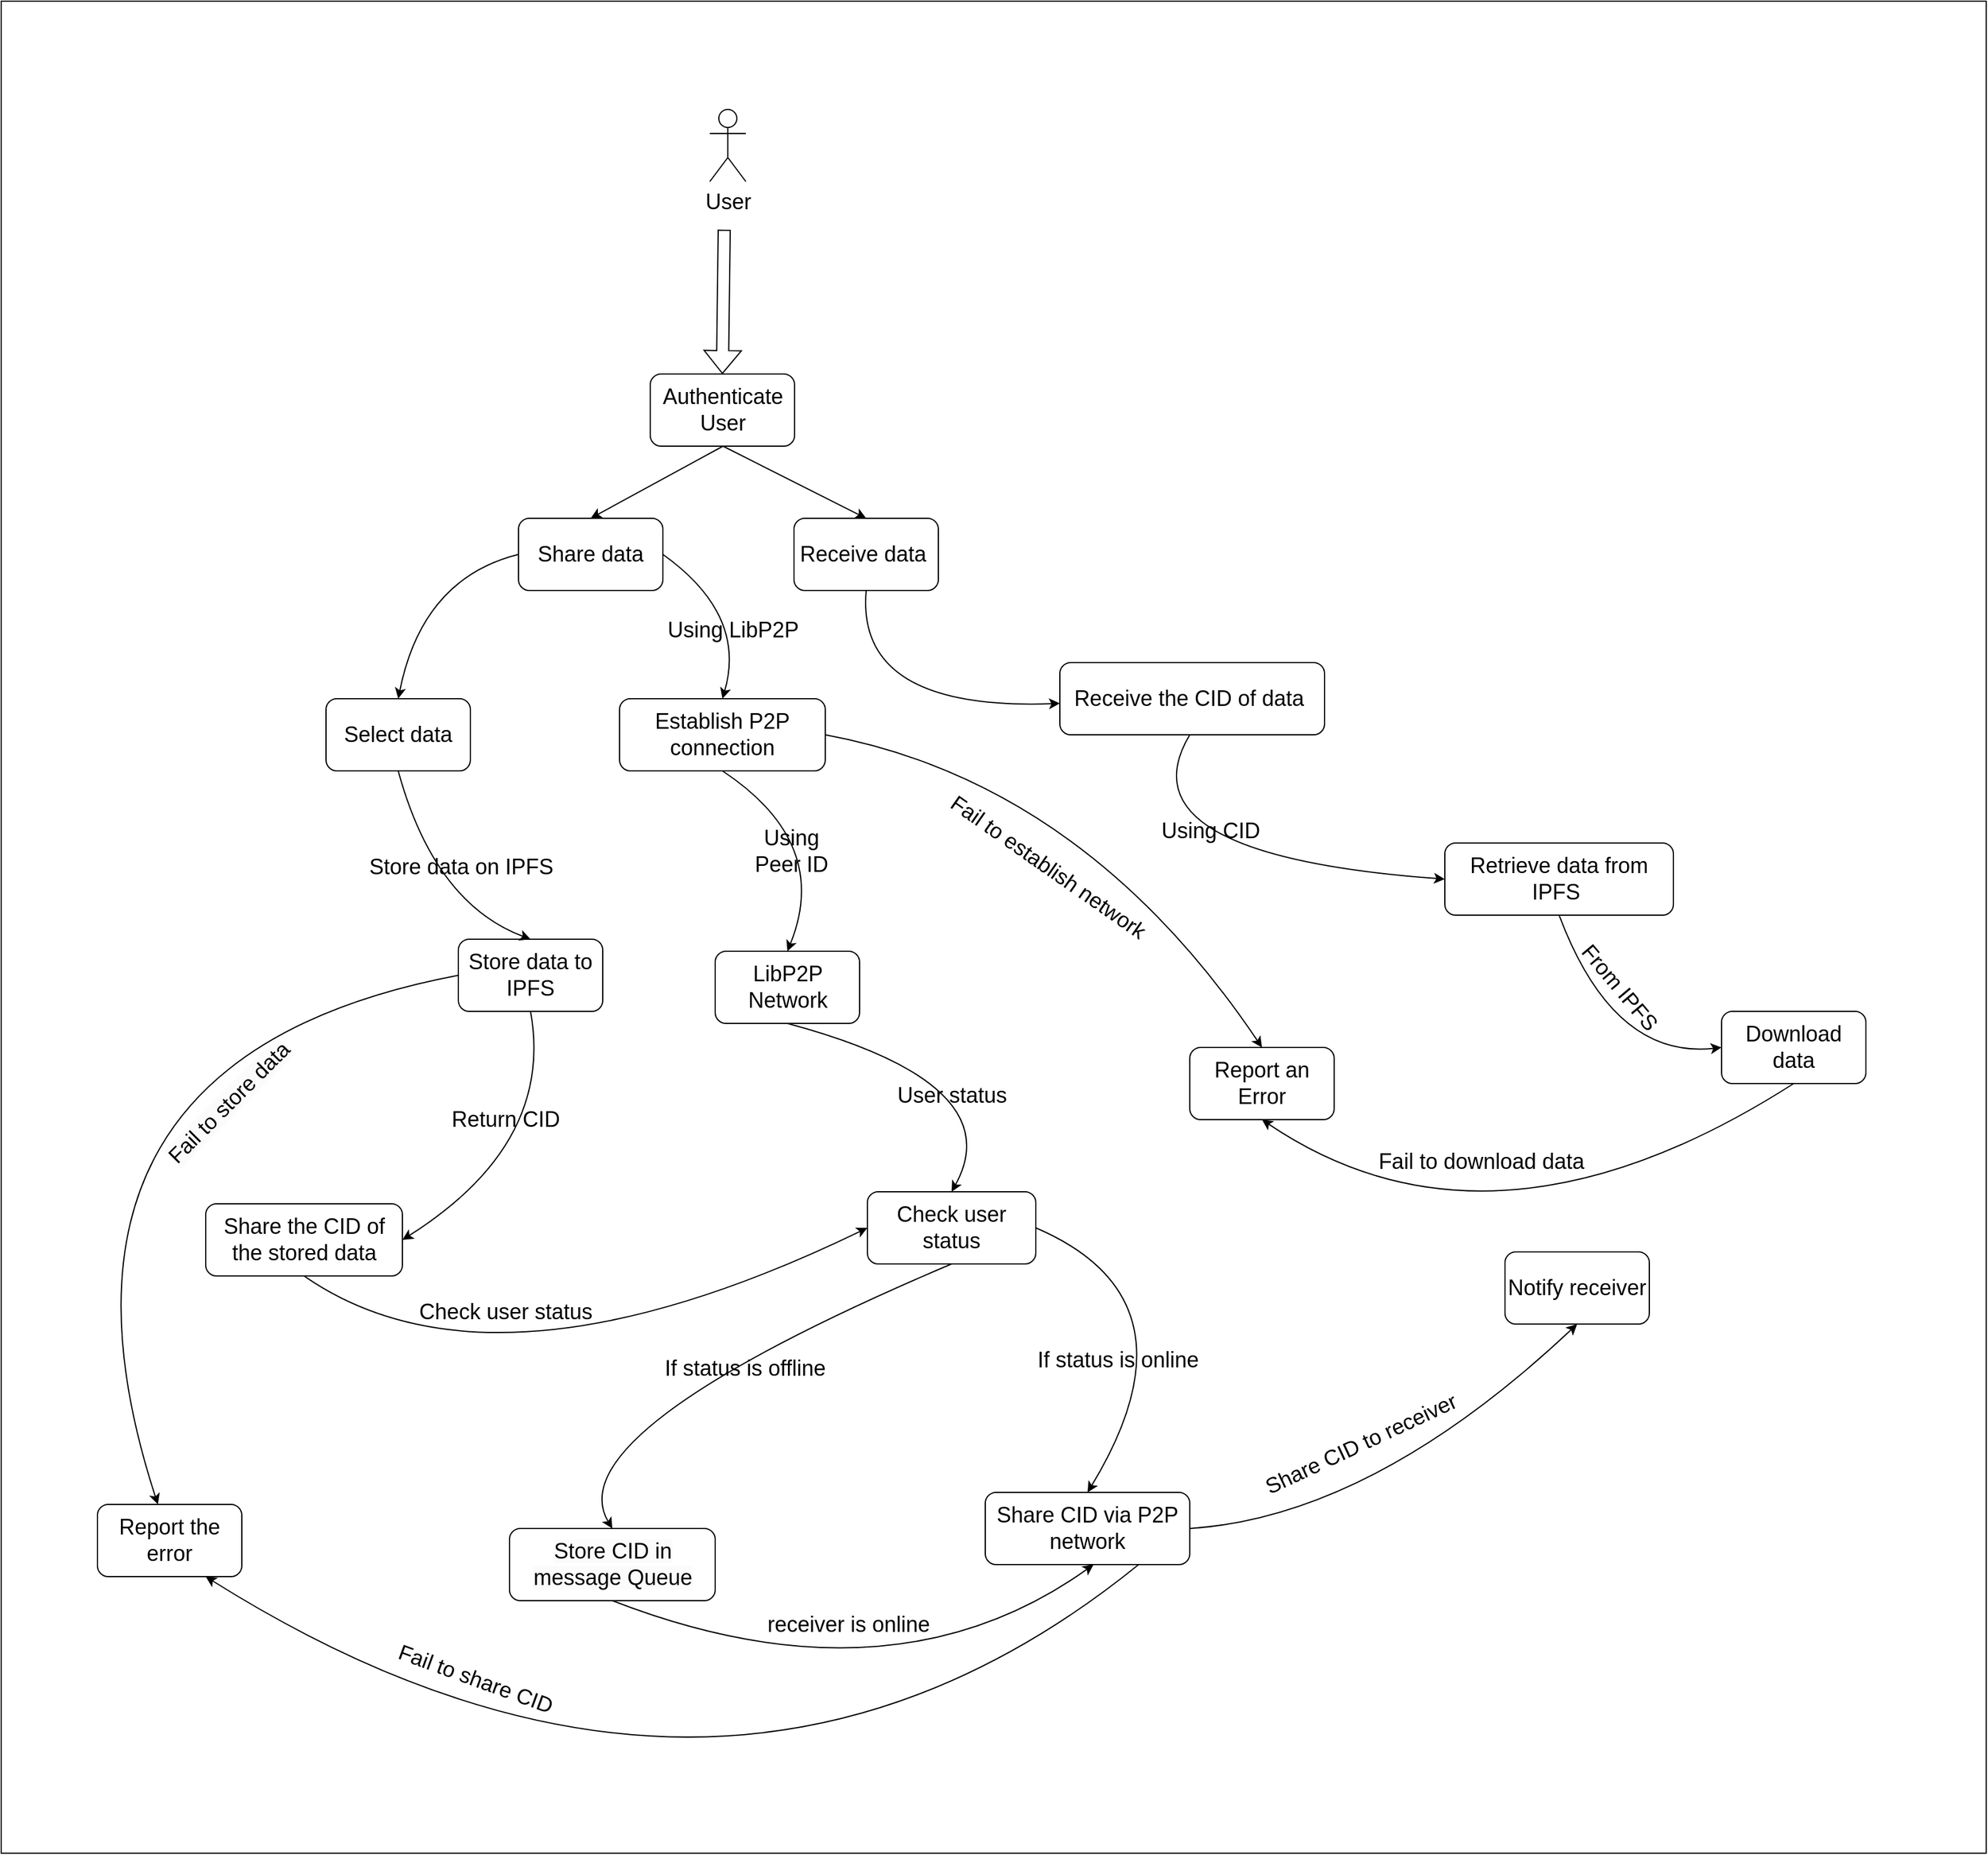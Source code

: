<mxfile version="24.8.1">
  <diagram name="Page-1" id="vTBiNC-VjaHOBwevcxSo">
    <mxGraphModel dx="3183" dy="2378" grid="1" gridSize="10" guides="1" tooltips="1" connect="1" arrows="1" fold="1" page="1" pageScale="1" pageWidth="850" pageHeight="1100" math="0" shadow="0">
      <root>
        <mxCell id="0" />
        <mxCell id="1" parent="0" />
        <mxCell id="A8khDmj93CVr-euJDSo2-3" value="" style="rounded=0;whiteSpace=wrap;html=1;" vertex="1" parent="1">
          <mxGeometry x="-260" y="-710" width="1650" height="1540" as="geometry" />
        </mxCell>
        <mxCell id="bOYmHi54cOLUWCC5cTMS-2" value="&lt;font style=&quot;font-size: 18px;&quot;&gt;User&lt;/font&gt;" style="shape=umlActor;verticalLabelPosition=bottom;verticalAlign=top;html=1;outlineConnect=0;" parent="1" vertex="1">
          <mxGeometry x="329" y="-620" width="30" height="60" as="geometry" />
        </mxCell>
        <mxCell id="bOYmHi54cOLUWCC5cTMS-3" value="" style="endArrow=classic;html=1;rounded=0;entryX=0.5;entryY=0;entryDx=0;entryDy=0;" parent="1" target="bOYmHi54cOLUWCC5cTMS-4" edge="1">
          <mxGeometry width="50" height="50" relative="1" as="geometry">
            <mxPoint x="340" y="-340" as="sourcePoint" />
            <mxPoint x="240" y="-270" as="targetPoint" />
          </mxGeometry>
        </mxCell>
        <mxCell id="bOYmHi54cOLUWCC5cTMS-4" value="&lt;font style=&quot;font-size: 18px;&quot;&gt;Share data&lt;/font&gt;" style="rounded=1;whiteSpace=wrap;html=1;" parent="1" vertex="1">
          <mxGeometry x="170" y="-280" width="120" height="60" as="geometry" />
        </mxCell>
        <mxCell id="bOYmHi54cOLUWCC5cTMS-5" value="" style="endArrow=classic;html=1;rounded=0;" parent="1" source="bOYmHi54cOLUWCC5cTMS-6" edge="1">
          <mxGeometry width="50" height="50" relative="1" as="geometry">
            <mxPoint x="340" y="-340" as="sourcePoint" />
            <mxPoint x="490" y="-280" as="targetPoint" />
          </mxGeometry>
        </mxCell>
        <mxCell id="bOYmHi54cOLUWCC5cTMS-7" value="" style="endArrow=classic;html=1;rounded=0;entryX=0.5;entryY=0;entryDx=0;entryDy=0;" parent="1" target="bOYmHi54cOLUWCC5cTMS-6" edge="1">
          <mxGeometry width="50" height="50" relative="1" as="geometry">
            <mxPoint x="340" y="-340" as="sourcePoint" />
            <mxPoint x="490" y="-280" as="targetPoint" />
          </mxGeometry>
        </mxCell>
        <mxCell id="bOYmHi54cOLUWCC5cTMS-6" value="&lt;font style=&quot;font-size: 18px;&quot;&gt;Receive data&amp;nbsp;&lt;/font&gt;" style="rounded=1;whiteSpace=wrap;html=1;" parent="1" vertex="1">
          <mxGeometry x="399" y="-280" width="120" height="60" as="geometry" />
        </mxCell>
        <mxCell id="bOYmHi54cOLUWCC5cTMS-8" value="" style="curved=1;endArrow=classic;html=1;rounded=0;exitX=0;exitY=0.5;exitDx=0;exitDy=0;entryX=0.5;entryY=0;entryDx=0;entryDy=0;" parent="1" source="bOYmHi54cOLUWCC5cTMS-4" target="bOYmHi54cOLUWCC5cTMS-9" edge="1">
          <mxGeometry width="50" height="50" relative="1" as="geometry">
            <mxPoint x="110" y="-230" as="sourcePoint" />
            <mxPoint x="-10" y="-200" as="targetPoint" />
            <Array as="points">
              <mxPoint x="90" y="-230" />
            </Array>
          </mxGeometry>
        </mxCell>
        <mxCell id="bOYmHi54cOLUWCC5cTMS-9" value="&lt;font style=&quot;font-size: 18px;&quot;&gt;Select data&lt;/font&gt;" style="rounded=1;whiteSpace=wrap;html=1;" parent="1" vertex="1">
          <mxGeometry x="10" y="-130" width="120" height="60" as="geometry" />
        </mxCell>
        <mxCell id="bOYmHi54cOLUWCC5cTMS-11" value="&lt;font style=&quot;font-size: 18px;&quot;&gt;Store data to IPFS&lt;/font&gt;" style="rounded=1;whiteSpace=wrap;html=1;" parent="1" vertex="1">
          <mxGeometry x="120" y="70" width="120" height="60" as="geometry" />
        </mxCell>
        <mxCell id="bOYmHi54cOLUWCC5cTMS-12" value="" style="curved=1;endArrow=classic;html=1;rounded=0;exitX=0.5;exitY=1;exitDx=0;exitDy=0;entryX=0.5;entryY=0;entryDx=0;entryDy=0;" parent="1" source="bOYmHi54cOLUWCC5cTMS-9" target="bOYmHi54cOLUWCC5cTMS-11" edge="1">
          <mxGeometry width="50" height="50" relative="1" as="geometry">
            <mxPoint x="250" y="10" as="sourcePoint" />
            <mxPoint x="300" y="-40" as="targetPoint" />
            <Array as="points">
              <mxPoint x="100" y="40" />
            </Array>
          </mxGeometry>
        </mxCell>
        <mxCell id="bOYmHi54cOLUWCC5cTMS-13" value="&lt;font style=&quot;font-size: 18px;&quot;&gt;Establish P2P connection&lt;/font&gt;" style="rounded=1;whiteSpace=wrap;html=1;" parent="1" vertex="1">
          <mxGeometry x="254" y="-130" width="171" height="60" as="geometry" />
        </mxCell>
        <mxCell id="bOYmHi54cOLUWCC5cTMS-14" value="" style="curved=1;endArrow=classic;html=1;rounded=0;exitX=1;exitY=0.5;exitDx=0;exitDy=0;entryX=0.5;entryY=0;entryDx=0;entryDy=0;" parent="1" source="bOYmHi54cOLUWCC5cTMS-4" target="bOYmHi54cOLUWCC5cTMS-13" edge="1">
          <mxGeometry width="50" height="50" relative="1" as="geometry">
            <mxPoint x="250" y="40" as="sourcePoint" />
            <mxPoint x="300" y="-10" as="targetPoint" />
            <Array as="points">
              <mxPoint x="360" y="-200" />
            </Array>
          </mxGeometry>
        </mxCell>
        <mxCell id="bOYmHi54cOLUWCC5cTMS-15" value="&lt;font style=&quot;font-size: 18px;&quot;&gt;Using LibP2P&lt;/font&gt;" style="text;html=1;align=center;verticalAlign=middle;resizable=0;points=[];autosize=1;strokeColor=none;fillColor=none;" parent="1" vertex="1">
          <mxGeometry x="283" y="-207" width="130" height="40" as="geometry" />
        </mxCell>
        <mxCell id="bOYmHi54cOLUWCC5cTMS-16" value="&lt;font style=&quot;font-size: 18px;&quot;&gt;Share the CID of the stored data&lt;/font&gt;" style="rounded=1;whiteSpace=wrap;html=1;" parent="1" vertex="1">
          <mxGeometry x="-90" y="290" width="163.5" height="60" as="geometry" />
        </mxCell>
        <mxCell id="bOYmHi54cOLUWCC5cTMS-17" value="" style="curved=1;endArrow=classic;html=1;rounded=0;entryX=1;entryY=0.5;entryDx=0;entryDy=0;exitX=0.5;exitY=1;exitDx=0;exitDy=0;" parent="1" source="bOYmHi54cOLUWCC5cTMS-11" target="bOYmHi54cOLUWCC5cTMS-16" edge="1">
          <mxGeometry width="50" height="50" relative="1" as="geometry">
            <mxPoint x="60" y="130" as="sourcePoint" />
            <mxPoint x="270" y="140" as="targetPoint" />
            <Array as="points">
              <mxPoint x="200" y="240" />
            </Array>
          </mxGeometry>
        </mxCell>
        <mxCell id="bOYmHi54cOLUWCC5cTMS-20" value="&lt;font style=&quot;font-size: 18px;&quot;&gt;Check user status&lt;/font&gt;" style="rounded=1;whiteSpace=wrap;html=1;" parent="1" vertex="1">
          <mxGeometry x="460" y="280" width="140" height="60" as="geometry" />
        </mxCell>
        <mxCell id="bOYmHi54cOLUWCC5cTMS-21" value="" style="curved=1;endArrow=classic;html=1;rounded=0;entryX=0.5;entryY=0;entryDx=0;entryDy=0;exitX=0.5;exitY=1;exitDx=0;exitDy=0;" parent="1" source="bOYmHi54cOLUWCC5cTMS-50" target="bOYmHi54cOLUWCC5cTMS-20" edge="1">
          <mxGeometry width="50" height="50" relative="1" as="geometry">
            <mxPoint x="370" y="160" as="sourcePoint" />
            <mxPoint x="500" y="200" as="targetPoint" />
            <Array as="points">
              <mxPoint x="580" y="190" />
            </Array>
          </mxGeometry>
        </mxCell>
        <mxCell id="bOYmHi54cOLUWCC5cTMS-22" value="&lt;span style=&quot;font-size: 18px;&quot;&gt;User status&lt;/span&gt;" style="text;html=1;align=center;verticalAlign=middle;resizable=0;points=[];autosize=1;strokeColor=none;fillColor=none;" parent="1" vertex="1">
          <mxGeometry x="475" y="180" width="110" height="40" as="geometry" />
        </mxCell>
        <mxCell id="bOYmHi54cOLUWCC5cTMS-23" value="&lt;br&gt;&lt;span style=&quot;color: rgb(0, 0, 0); font-family: Helvetica; font-size: 18px; font-style: normal; font-variant-ligatures: normal; font-variant-caps: normal; font-weight: 400; letter-spacing: normal; orphans: 2; text-align: center; text-indent: 0px; text-transform: none; widows: 2; word-spacing: 0px; -webkit-text-stroke-width: 0px; white-space: normal; background-color: rgb(251, 251, 251); text-decoration-thickness: initial; text-decoration-style: initial; text-decoration-color: initial; display: inline !important; float: none;&quot;&gt;Store CID in message Queue&lt;/span&gt;&lt;div&gt;&lt;br/&gt;&lt;/div&gt;" style="rounded=1;whiteSpace=wrap;html=1;" parent="1" vertex="1">
          <mxGeometry x="162.5" y="560" width="171" height="60" as="geometry" />
        </mxCell>
        <mxCell id="bOYmHi54cOLUWCC5cTMS-24" value="" style="curved=1;endArrow=classic;html=1;rounded=0;exitX=0.5;exitY=1;exitDx=0;exitDy=0;entryX=0.5;entryY=0;entryDx=0;entryDy=0;" parent="1" source="bOYmHi54cOLUWCC5cTMS-20" target="bOYmHi54cOLUWCC5cTMS-23" edge="1">
          <mxGeometry width="50" height="50" relative="1" as="geometry">
            <mxPoint x="420" y="330" as="sourcePoint" />
            <mxPoint x="580" y="230" as="targetPoint" />
            <Array as="points">
              <mxPoint x="200" y="480" />
            </Array>
          </mxGeometry>
        </mxCell>
        <mxCell id="bOYmHi54cOLUWCC5cTMS-25" value="" style="curved=1;endArrow=classic;html=1;rounded=0;exitX=0.5;exitY=1;exitDx=0;exitDy=0;entryX=0;entryY=0.5;entryDx=0;entryDy=0;" parent="1" source="bOYmHi54cOLUWCC5cTMS-16" target="bOYmHi54cOLUWCC5cTMS-20" edge="1">
          <mxGeometry width="50" height="50" relative="1" as="geometry">
            <mxPoint x="420" y="330" as="sourcePoint" />
            <mxPoint x="470" y="280" as="targetPoint" />
            <Array as="points">
              <mxPoint x="150" y="460" />
            </Array>
          </mxGeometry>
        </mxCell>
        <mxCell id="bOYmHi54cOLUWCC5cTMS-26" value="&lt;font style=&quot;font-size: 18px;&quot;&gt;If status is offline&lt;/font&gt;" style="text;html=1;align=center;verticalAlign=middle;resizable=0;points=[];autosize=1;strokeColor=none;fillColor=none;" parent="1" vertex="1">
          <mxGeometry x="278" y="407" width="160" height="40" as="geometry" />
        </mxCell>
        <mxCell id="bOYmHi54cOLUWCC5cTMS-27" value="&lt;span style=&quot;font-size: 18px;&quot;&gt;Return CID&lt;/span&gt;" style="text;html=1;align=center;verticalAlign=middle;resizable=0;points=[];autosize=1;strokeColor=none;fillColor=none;" parent="1" vertex="1">
          <mxGeometry x="103.5" y="200" width="110" height="40" as="geometry" />
        </mxCell>
        <mxCell id="bOYmHi54cOLUWCC5cTMS-28" value="" style="curved=1;endArrow=classic;html=1;rounded=0;exitX=1;exitY=0.5;exitDx=0;exitDy=0;entryX=0.5;entryY=0;entryDx=0;entryDy=0;" parent="1" source="bOYmHi54cOLUWCC5cTMS-20" target="bOYmHi54cOLUWCC5cTMS-29" edge="1">
          <mxGeometry width="50" height="50" relative="1" as="geometry">
            <mxPoint x="690" y="-70" as="sourcePoint" />
            <mxPoint x="910" y="100" as="targetPoint" />
            <Array as="points">
              <mxPoint x="740" y="370" />
            </Array>
          </mxGeometry>
        </mxCell>
        <mxCell id="bOYmHi54cOLUWCC5cTMS-29" value="&lt;span style=&quot;font-size: 18px;&quot;&gt;Share CID via P2P network&lt;/span&gt;" style="rounded=1;whiteSpace=wrap;html=1;" parent="1" vertex="1">
          <mxGeometry x="558" y="530" width="170" height="60" as="geometry" />
        </mxCell>
        <mxCell id="bOYmHi54cOLUWCC5cTMS-30" value="&lt;font style=&quot;font-size: 18px;&quot;&gt;If status is online&lt;/font&gt;" style="text;html=1;align=center;verticalAlign=middle;resizable=0;points=[];autosize=1;strokeColor=none;fillColor=none;" parent="1" vertex="1">
          <mxGeometry x="588" y="400" width="160" height="40" as="geometry" />
        </mxCell>
        <mxCell id="bOYmHi54cOLUWCC5cTMS-32" value="&lt;span style=&quot;font-size: 18px;&quot;&gt;Check user status&lt;/span&gt;" style="text;html=1;align=center;verticalAlign=middle;resizable=0;points=[];autosize=1;strokeColor=none;fillColor=none;rotation=0;" parent="1" vertex="1">
          <mxGeometry x="73.5" y="360" width="170" height="40" as="geometry" />
        </mxCell>
        <mxCell id="bOYmHi54cOLUWCC5cTMS-36" value="" style="curved=1;endArrow=classic;html=1;rounded=0;exitX=0.5;exitY=1;exitDx=0;exitDy=0;" parent="1" source="bOYmHi54cOLUWCC5cTMS-6" target="bOYmHi54cOLUWCC5cTMS-37" edge="1">
          <mxGeometry width="50" height="50" relative="1" as="geometry">
            <mxPoint x="570" y="-60" as="sourcePoint" />
            <mxPoint x="680" y="-140" as="targetPoint" />
            <Array as="points">
              <mxPoint x="450" y="-120" />
            </Array>
          </mxGeometry>
        </mxCell>
        <mxCell id="bOYmHi54cOLUWCC5cTMS-37" value="&lt;font style=&quot;font-size: 18px;&quot;&gt;Receive the CID of data&amp;nbsp;&lt;/font&gt;" style="rounded=1;whiteSpace=wrap;html=1;" parent="1" vertex="1">
          <mxGeometry x="620" y="-160" width="220" height="60" as="geometry" />
        </mxCell>
        <mxCell id="bOYmHi54cOLUWCC5cTMS-38" value="&lt;font style=&quot;font-size: 18px;&quot;&gt;Retrieve data from IPFS&amp;nbsp;&lt;/font&gt;" style="rounded=1;whiteSpace=wrap;html=1;" parent="1" vertex="1">
          <mxGeometry x="940" y="-10" width="190" height="60" as="geometry" />
        </mxCell>
        <mxCell id="bOYmHi54cOLUWCC5cTMS-39" value="" style="curved=1;endArrow=classic;html=1;rounded=0;entryX=0;entryY=0.5;entryDx=0;entryDy=0;exitX=0.5;exitY=1;exitDx=0;exitDy=0;" parent="1" target="bOYmHi54cOLUWCC5cTMS-38" edge="1">
          <mxGeometry width="50" height="50" relative="1" as="geometry">
            <mxPoint x="728" y="-100" as="sourcePoint" />
            <mxPoint x="693" y="40" as="targetPoint" />
            <Array as="points">
              <mxPoint x="668" />
            </Array>
          </mxGeometry>
        </mxCell>
        <mxCell id="bOYmHi54cOLUWCC5cTMS-40" value="&lt;font style=&quot;font-size: 18px;&quot;&gt;Using CID&lt;/font&gt;" style="text;html=1;align=center;verticalAlign=middle;resizable=0;points=[];autosize=1;strokeColor=none;fillColor=none;" parent="1" vertex="1">
          <mxGeometry x="690" y="-40" width="110" height="40" as="geometry" />
        </mxCell>
        <mxCell id="bOYmHi54cOLUWCC5cTMS-41" value="&lt;font style=&quot;font-size: 18px;&quot;&gt;Download data&lt;/font&gt;" style="rounded=1;whiteSpace=wrap;html=1;" parent="1" vertex="1">
          <mxGeometry x="1170" y="130" width="120" height="60" as="geometry" />
        </mxCell>
        <mxCell id="bOYmHi54cOLUWCC5cTMS-44" value="" style="curved=1;endArrow=classic;html=1;rounded=0;exitX=0.5;exitY=1;exitDx=0;exitDy=0;entryX=0;entryY=0.5;entryDx=0;entryDy=0;" parent="1" source="bOYmHi54cOLUWCC5cTMS-38" target="bOYmHi54cOLUWCC5cTMS-41" edge="1">
          <mxGeometry width="50" height="50" relative="1" as="geometry">
            <mxPoint x="1030" y="80" as="sourcePoint" />
            <mxPoint x="1130" y="220" as="targetPoint" />
            <Array as="points">
              <mxPoint x="1080" y="170" />
            </Array>
          </mxGeometry>
        </mxCell>
        <mxCell id="bOYmHi54cOLUWCC5cTMS-50" value="&lt;font style=&quot;font-size: 18px;&quot;&gt;LibP2P Network&lt;/font&gt;" style="rounded=1;whiteSpace=wrap;html=1;" parent="1" vertex="1">
          <mxGeometry x="333.5" y="80" width="120" height="60" as="geometry" />
        </mxCell>
        <mxCell id="bOYmHi54cOLUWCC5cTMS-51" value="" style="curved=1;endArrow=classic;html=1;rounded=0;exitX=0.5;exitY=1;exitDx=0;exitDy=0;entryX=0.5;entryY=0;entryDx=0;entryDy=0;" parent="1" source="bOYmHi54cOLUWCC5cTMS-13" target="bOYmHi54cOLUWCC5cTMS-50" edge="1">
          <mxGeometry width="50" height="50" relative="1" as="geometry">
            <mxPoint x="530" y="150" as="sourcePoint" />
            <mxPoint x="580" y="100" as="targetPoint" />
            <Array as="points">
              <mxPoint x="430" y="-10" />
            </Array>
          </mxGeometry>
        </mxCell>
        <mxCell id="Xo0lwMbg0B1qHzWCnneZ-1" value="" style="curved=1;endArrow=classic;html=1;rounded=0;exitX=0.5;exitY=1;exitDx=0;exitDy=0;" parent="1" source="bOYmHi54cOLUWCC5cTMS-23" edge="1">
          <mxGeometry width="50" height="50" relative="1" as="geometry">
            <mxPoint x="296" y="580" as="sourcePoint" />
            <mxPoint x="648" y="590" as="targetPoint" />
            <Array as="points">
              <mxPoint x="480" y="710" />
            </Array>
          </mxGeometry>
        </mxCell>
        <mxCell id="Xo0lwMbg0B1qHzWCnneZ-2" value="&lt;font style=&quot;font-size: 18px;&quot;&gt;receiver is online&lt;/font&gt;" style="text;html=1;align=center;verticalAlign=middle;resizable=0;points=[];autosize=1;strokeColor=none;fillColor=none;" parent="1" vertex="1">
          <mxGeometry x="364" y="620" width="160" height="40" as="geometry" />
        </mxCell>
        <mxCell id="Xo0lwMbg0B1qHzWCnneZ-3" value="&lt;font style=&quot;font-size: 18px;&quot;&gt;Store data on IPFS&lt;/font&gt;" style="text;html=1;align=center;verticalAlign=middle;resizable=0;points=[];autosize=1;strokeColor=none;fillColor=none;" parent="1" vertex="1">
          <mxGeometry x="31.75" y="-10" width="180" height="40" as="geometry" />
        </mxCell>
        <mxCell id="Xo0lwMbg0B1qHzWCnneZ-4" value="&lt;font style=&quot;font-size: 18px;&quot;&gt;Using Peer ID&lt;/font&gt;" style="text;strokeColor=none;align=center;fillColor=none;html=1;verticalAlign=middle;whiteSpace=wrap;rounded=0;" parent="1" vertex="1">
          <mxGeometry x="356.5" y="-18" width="80" height="30" as="geometry" />
        </mxCell>
        <mxCell id="Xo0lwMbg0B1qHzWCnneZ-5" value="&lt;font style=&quot;font-size: 18px;&quot;&gt;From IPFS&lt;/font&gt;" style="text;html=1;align=center;verticalAlign=middle;resizable=0;points=[];autosize=1;strokeColor=none;fillColor=none;rotation=50;" parent="1" vertex="1">
          <mxGeometry x="1030" y="90" width="110" height="40" as="geometry" />
        </mxCell>
        <mxCell id="Xo0lwMbg0B1qHzWCnneZ-6" value="&lt;font style=&quot;font-size: 18px;&quot;&gt;Share CID to receiver&lt;/font&gt;" style="text;html=1;align=center;verticalAlign=middle;resizable=0;points=[];autosize=1;strokeColor=none;fillColor=none;rotation=-25;" parent="1" vertex="1">
          <mxGeometry x="770" y="470" width="200" height="40" as="geometry" />
        </mxCell>
        <mxCell id="Xo0lwMbg0B1qHzWCnneZ-9" value="&lt;font style=&quot;font-size: 18px;&quot;&gt;Authenticate User&lt;/font&gt;" style="rounded=1;whiteSpace=wrap;html=1;" parent="1" vertex="1">
          <mxGeometry x="279.5" y="-400" width="120" height="60" as="geometry" />
        </mxCell>
        <mxCell id="Xo0lwMbg0B1qHzWCnneZ-11" value="" style="shape=flexArrow;endArrow=classic;html=1;rounded=0;entryX=0.5;entryY=0;entryDx=0;entryDy=0;" parent="1" edge="1">
          <mxGeometry width="50" height="50" relative="1" as="geometry">
            <mxPoint x="341" y="-520" as="sourcePoint" />
            <mxPoint x="339.5" y="-400" as="targetPoint" />
          </mxGeometry>
        </mxCell>
        <mxCell id="Xo0lwMbg0B1qHzWCnneZ-13" value="" style="curved=1;endArrow=classic;html=1;rounded=0;exitX=0;exitY=0.5;exitDx=0;exitDy=0;" parent="1" source="bOYmHi54cOLUWCC5cTMS-11" target="Xo0lwMbg0B1qHzWCnneZ-15" edge="1">
          <mxGeometry width="50" height="50" relative="1" as="geometry">
            <mxPoint x="60" y="180" as="sourcePoint" />
            <mxPoint x="-177.4" y="188.14" as="targetPoint" />
            <Array as="points">
              <mxPoint x="-250" y="170" />
            </Array>
          </mxGeometry>
        </mxCell>
        <mxCell id="Xo0lwMbg0B1qHzWCnneZ-14" value="&lt;span style=&quot;color: rgb(0, 0, 0); font-family: Helvetica; font-size: 18px; font-style: normal; font-variant-ligatures: normal; font-variant-caps: normal; font-weight: 400; letter-spacing: normal; orphans: 2; text-align: center; text-indent: 0px; text-transform: none; widows: 2; word-spacing: 0px; -webkit-text-stroke-width: 0px; white-space: normal; background-color: rgb(251, 251, 251); text-decoration-thickness: initial; text-decoration-style: initial; text-decoration-color: initial; display: inline !important; float: none;&quot;&gt;Fail to store data&lt;/span&gt;" style="text;whiteSpace=wrap;html=1;rotation=-45;" parent="1" vertex="1">
          <mxGeometry x="-138.25" y="175" width="170" height="50" as="geometry" />
        </mxCell>
        <mxCell id="Xo0lwMbg0B1qHzWCnneZ-15" value="&lt;font style=&quot;font-size: 18px;&quot;&gt;Report the error&lt;/font&gt;" style="rounded=1;whiteSpace=wrap;html=1;" parent="1" vertex="1">
          <mxGeometry x="-180" y="540" width="120" height="60" as="geometry" />
        </mxCell>
        <mxCell id="Xo0lwMbg0B1qHzWCnneZ-17" value="" style="curved=1;endArrow=classic;html=1;rounded=0;entryX=0.75;entryY=1;entryDx=0;entryDy=0;exitX=0.75;exitY=1;exitDx=0;exitDy=0;" parent="1" source="bOYmHi54cOLUWCC5cTMS-29" target="Xo0lwMbg0B1qHzWCnneZ-15" edge="1">
          <mxGeometry width="50" height="50" relative="1" as="geometry">
            <mxPoint x="133.5" y="840" as="sourcePoint" />
            <mxPoint x="183.5" y="790" as="targetPoint" />
            <Array as="points">
              <mxPoint x="340" y="870" />
            </Array>
          </mxGeometry>
        </mxCell>
        <mxCell id="Xo0lwMbg0B1qHzWCnneZ-18" value="&lt;font style=&quot;font-size: 18px;&quot;&gt;Fail to share CID&lt;/font&gt;" style="text;html=1;align=center;verticalAlign=middle;resizable=0;points=[];autosize=1;strokeColor=none;fillColor=none;rotation=20;" parent="1" vertex="1">
          <mxGeometry x="53.5" y="665" width="160" height="40" as="geometry" />
        </mxCell>
        <mxCell id="Xo0lwMbg0B1qHzWCnneZ-21" value="&lt;font style=&quot;font-size: 18px;&quot;&gt;Report an Error&lt;/font&gt;" style="rounded=1;whiteSpace=wrap;html=1;" parent="1" vertex="1">
          <mxGeometry x="728" y="160" width="120" height="60" as="geometry" />
        </mxCell>
        <mxCell id="Xo0lwMbg0B1qHzWCnneZ-22" value="" style="curved=1;endArrow=classic;html=1;rounded=0;exitX=1;exitY=0.5;exitDx=0;exitDy=0;entryX=0.5;entryY=0;entryDx=0;entryDy=0;" parent="1" source="bOYmHi54cOLUWCC5cTMS-13" target="Xo0lwMbg0B1qHzWCnneZ-21" edge="1">
          <mxGeometry width="50" height="50" relative="1" as="geometry">
            <mxPoint x="460" y="260" as="sourcePoint" />
            <mxPoint x="510" y="210" as="targetPoint" />
            <Array as="points">
              <mxPoint x="640" y="-60" />
            </Array>
          </mxGeometry>
        </mxCell>
        <mxCell id="Xo0lwMbg0B1qHzWCnneZ-23" value="&lt;font style=&quot;font-size: 18px;&quot;&gt;Fail to establish network&lt;/font&gt;" style="text;html=1;align=center;verticalAlign=middle;resizable=0;points=[];autosize=1;strokeColor=none;fillColor=none;rotation=35;" parent="1" vertex="1">
          <mxGeometry x="500" y="-10" width="220" height="40" as="geometry" />
        </mxCell>
        <mxCell id="Xo0lwMbg0B1qHzWCnneZ-24" value="" style="curved=1;endArrow=classic;html=1;rounded=0;exitX=0.5;exitY=1;exitDx=0;exitDy=0;entryX=0.5;entryY=1;entryDx=0;entryDy=0;" parent="1" source="bOYmHi54cOLUWCC5cTMS-41" target="Xo0lwMbg0B1qHzWCnneZ-21" edge="1">
          <mxGeometry width="50" height="50" relative="1" as="geometry">
            <mxPoint x="660" y="260" as="sourcePoint" />
            <mxPoint x="780" y="220" as="targetPoint" />
            <Array as="points">
              <mxPoint x="980" y="350" />
            </Array>
          </mxGeometry>
        </mxCell>
        <mxCell id="Xo0lwMbg0B1qHzWCnneZ-25" value="&lt;font style=&quot;font-size: 18px;&quot;&gt;Fail to download data&lt;/font&gt;" style="text;html=1;align=center;verticalAlign=middle;resizable=0;points=[];autosize=1;strokeColor=none;fillColor=none;" parent="1" vertex="1">
          <mxGeometry x="875" y="235" width="190" height="40" as="geometry" />
        </mxCell>
        <mxCell id="A8khDmj93CVr-euJDSo2-1" value="&lt;font style=&quot;font-size: 18px;&quot;&gt;Notify receiver&lt;/font&gt;" style="rounded=1;whiteSpace=wrap;html=1;" vertex="1" parent="1">
          <mxGeometry x="990" y="330" width="120" height="60" as="geometry" />
        </mxCell>
        <mxCell id="A8khDmj93CVr-euJDSo2-2" value="" style="curved=1;endArrow=classic;html=1;rounded=0;exitX=1;exitY=0.5;exitDx=0;exitDy=0;entryX=0.5;entryY=1;entryDx=0;entryDy=0;" edge="1" parent="1" source="bOYmHi54cOLUWCC5cTMS-29" target="A8khDmj93CVr-euJDSo2-1">
          <mxGeometry width="50" height="50" relative="1" as="geometry">
            <mxPoint x="740" y="500" as="sourcePoint" />
            <mxPoint x="790" y="450" as="targetPoint" />
            <Array as="points">
              <mxPoint x="880" y="550" />
            </Array>
          </mxGeometry>
        </mxCell>
      </root>
    </mxGraphModel>
  </diagram>
</mxfile>
